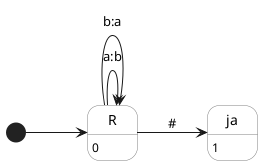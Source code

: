 @startuml
left to right direction

skinparam state {
  BackgroundColor White
  BorderColor Gray
}

[*] --> 0

state "R" as 0
state "ja" as 1

0:0
1:1

0 --> 0 : a:b
0 --> 0 : b:a
0 --> 1 : #

@enduml
